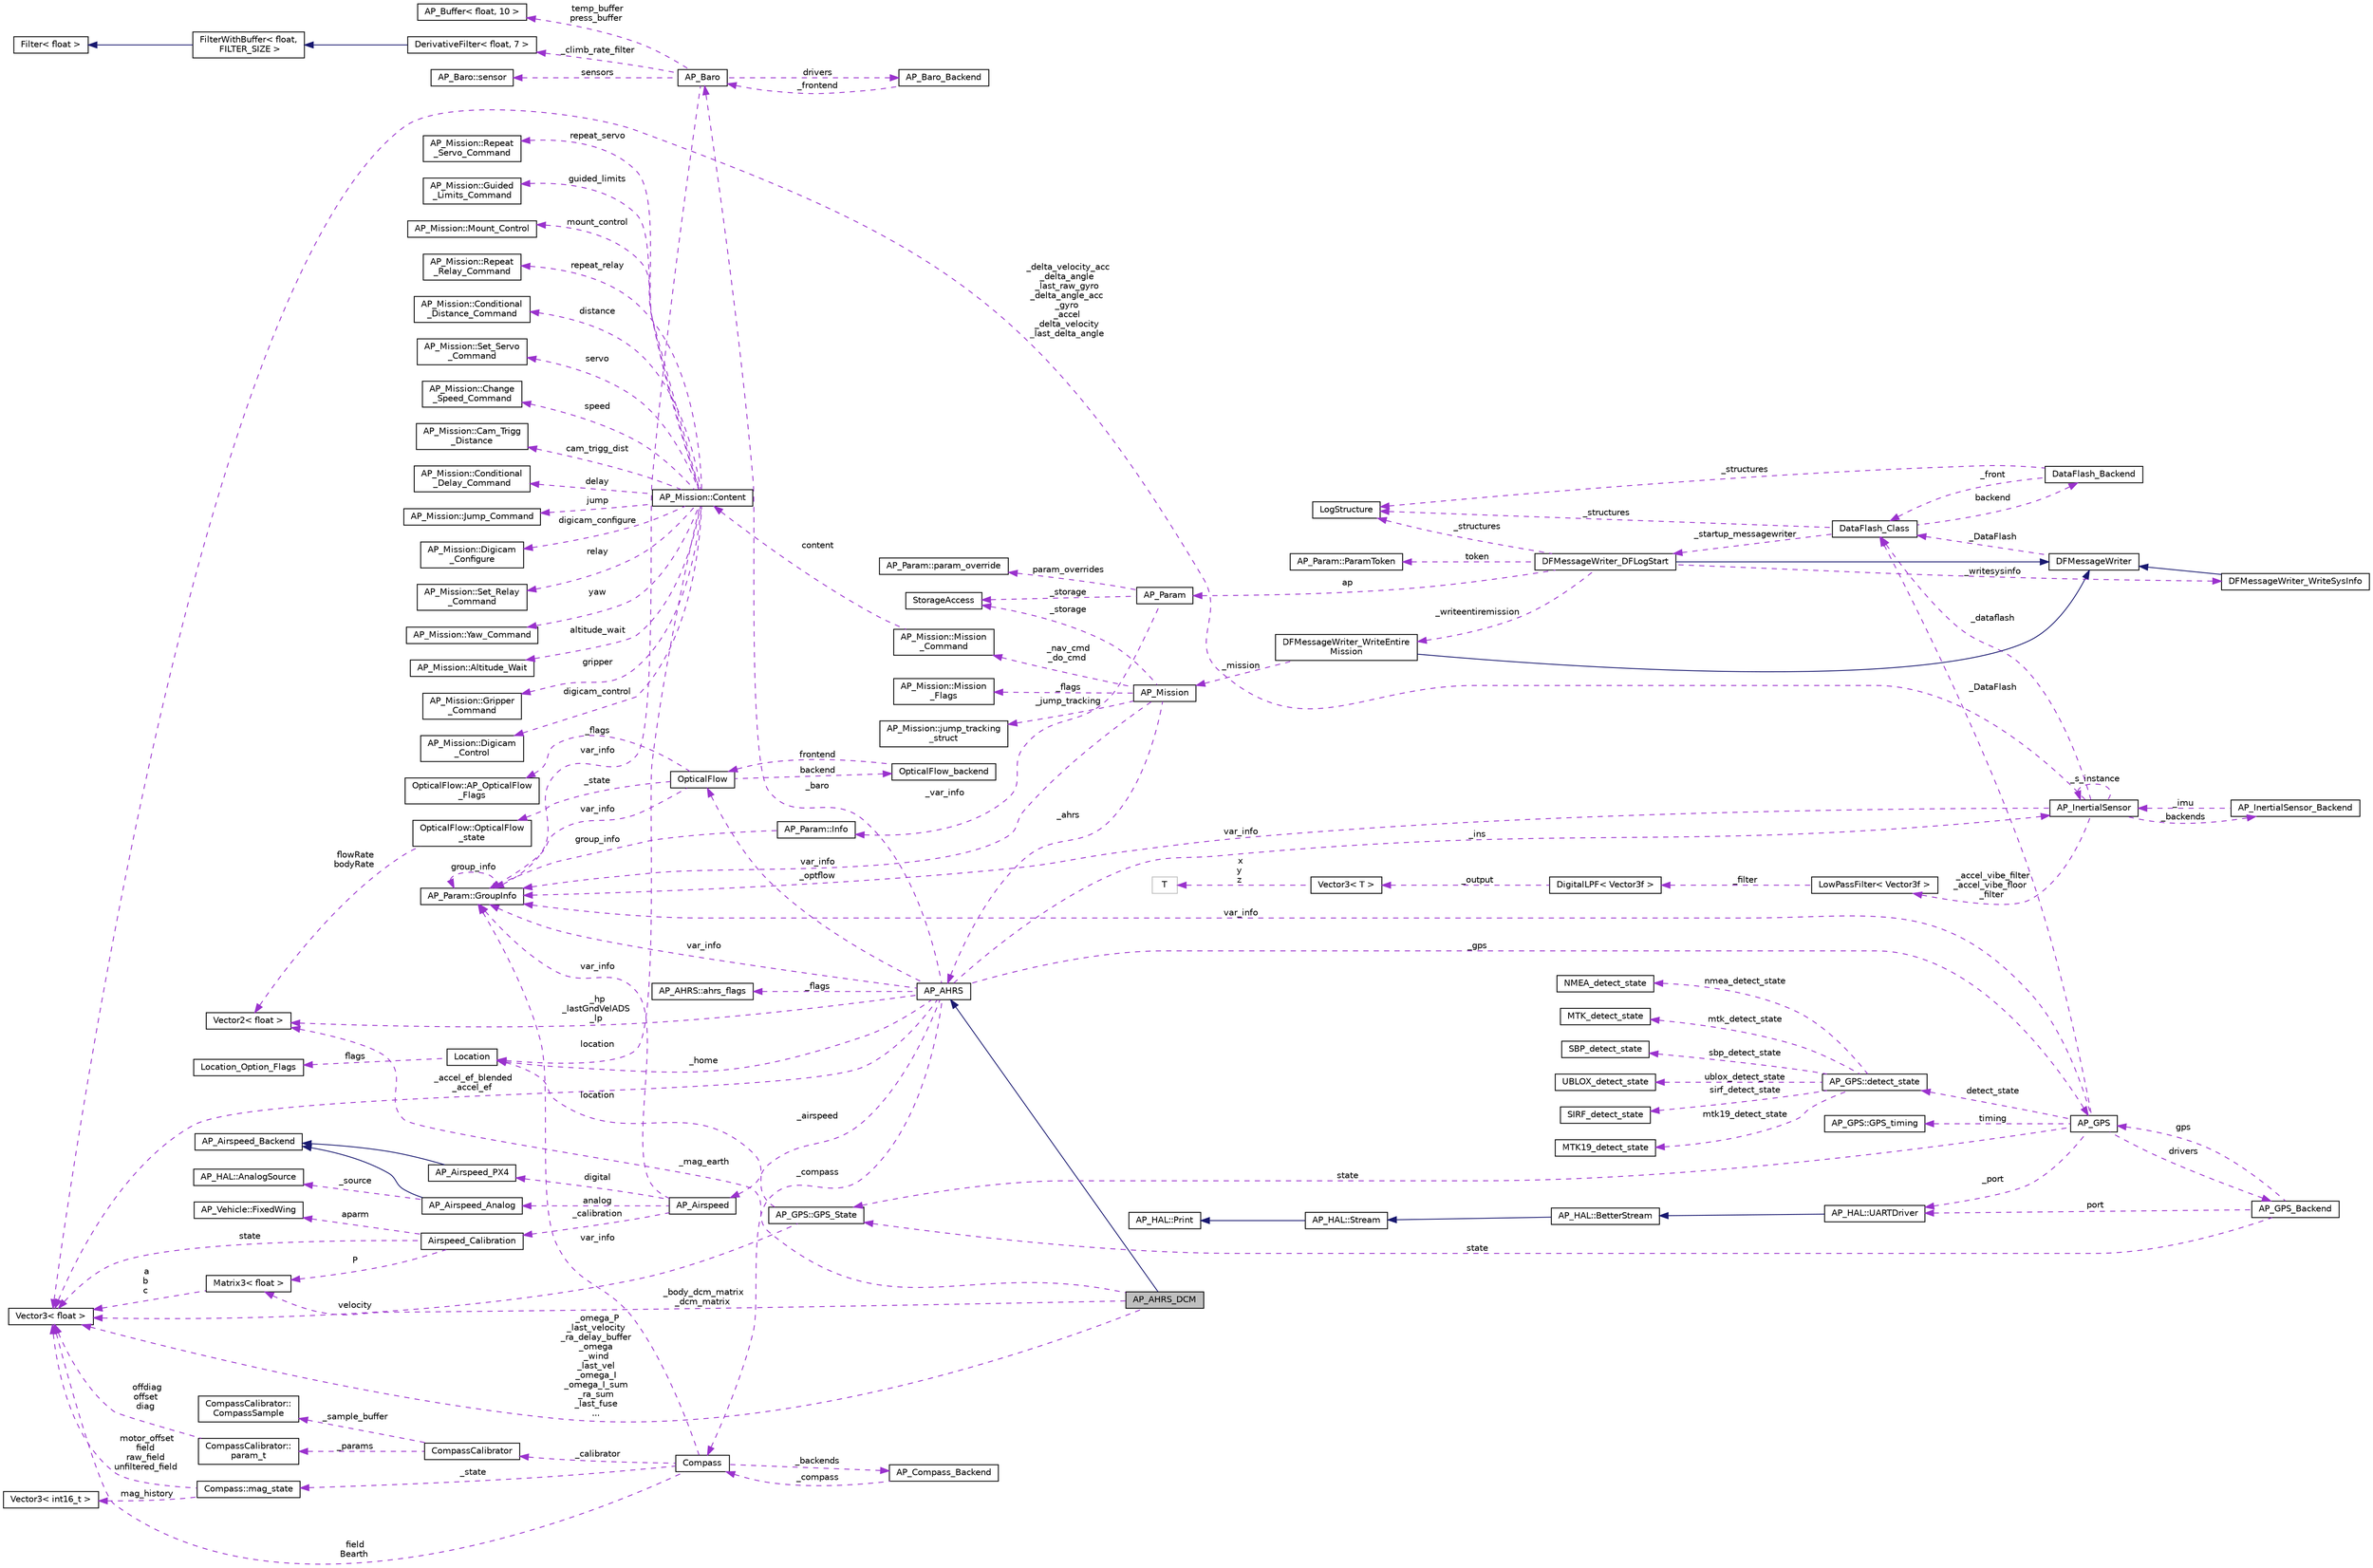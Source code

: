 digraph "AP_AHRS_DCM"
{
 // INTERACTIVE_SVG=YES
  edge [fontname="Helvetica",fontsize="10",labelfontname="Helvetica",labelfontsize="10"];
  node [fontname="Helvetica",fontsize="10",shape=record];
  rankdir="LR";
  Node1 [label="AP_AHRS_DCM",height=0.2,width=0.4,color="black", fillcolor="grey75", style="filled", fontcolor="black"];
  Node2 -> Node1 [dir="back",color="midnightblue",fontsize="10",style="solid",fontname="Helvetica"];
  Node2 [label="AP_AHRS",height=0.2,width=0.4,color="black", fillcolor="white", style="filled",URL="$classAP__AHRS.html"];
  Node3 -> Node2 [dir="back",color="darkorchid3",fontsize="10",style="dashed",label=" _flags" ,fontname="Helvetica"];
  Node3 [label="AP_AHRS::ahrs_flags",height=0.2,width=0.4,color="black", fillcolor="white", style="filled",URL="$structAP__AHRS_1_1ahrs__flags.html"];
  Node4 -> Node2 [dir="back",color="darkorchid3",fontsize="10",style="dashed",label=" _baro" ,fontname="Helvetica"];
  Node4 [label="AP_Baro",height=0.2,width=0.4,color="black", fillcolor="white", style="filled",URL="$classAP__Baro.html"];
  Node5 -> Node4 [dir="back",color="darkorchid3",fontsize="10",style="dashed",label=" sensors" ,fontname="Helvetica"];
  Node5 [label="AP_Baro::sensor",height=0.2,width=0.4,color="black", fillcolor="white", style="filled",URL="$structAP__Baro_1_1sensor.html"];
  Node6 -> Node4 [dir="back",color="darkorchid3",fontsize="10",style="dashed",label=" temp_buffer\npress_buffer" ,fontname="Helvetica"];
  Node6 [label="AP_Buffer\< float, 10 \>",height=0.2,width=0.4,color="black", fillcolor="white", style="filled",URL="$classAP__Buffer.html"];
  Node7 -> Node4 [dir="back",color="darkorchid3",fontsize="10",style="dashed",label=" _climb_rate_filter" ,fontname="Helvetica"];
  Node7 [label="DerivativeFilter\< float, 7 \>",height=0.2,width=0.4,color="black", fillcolor="white", style="filled",URL="$classDerivativeFilter.html"];
  Node8 -> Node7 [dir="back",color="midnightblue",fontsize="10",style="solid",fontname="Helvetica"];
  Node8 [label="FilterWithBuffer\< float,\l FILTER_SIZE \>",height=0.2,width=0.4,color="black", fillcolor="white", style="filled",URL="$classFilterWithBuffer.html"];
  Node9 -> Node8 [dir="back",color="midnightblue",fontsize="10",style="solid",fontname="Helvetica"];
  Node9 [label="Filter\< float \>",height=0.2,width=0.4,color="black", fillcolor="white", style="filled",URL="$classFilter.html"];
  Node10 -> Node4 [dir="back",color="darkorchid3",fontsize="10",style="dashed",label=" var_info" ,fontname="Helvetica"];
  Node10 [label="AP_Param::GroupInfo",height=0.2,width=0.4,color="black", fillcolor="white", style="filled",URL="$structAP__Param_1_1GroupInfo.html"];
  Node10 -> Node10 [dir="back",color="darkorchid3",fontsize="10",style="dashed",label=" group_info" ,fontname="Helvetica"];
  Node11 -> Node4 [dir="back",color="darkorchid3",fontsize="10",style="dashed",label=" drivers" ,fontname="Helvetica"];
  Node11 [label="AP_Baro_Backend",height=0.2,width=0.4,color="black", fillcolor="white", style="filled",URL="$classAP__Baro__Backend.html",tooltip="-*- tab-width: 4; Mode: C++; c-basic-offset: 4; indent-tabs-mode: nil -*- "];
  Node4 -> Node11 [dir="back",color="darkorchid3",fontsize="10",style="dashed",label=" _frontend" ,fontname="Helvetica"];
  Node12 -> Node2 [dir="back",color="darkorchid3",fontsize="10",style="dashed",label=" _optflow" ,fontname="Helvetica"];
  Node12 [label="OpticalFlow",height=0.2,width=0.4,color="black", fillcolor="white", style="filled",URL="$classOpticalFlow.html"];
  Node10 -> Node12 [dir="back",color="darkorchid3",fontsize="10",style="dashed",label=" var_info" ,fontname="Helvetica"];
  Node13 -> Node12 [dir="back",color="darkorchid3",fontsize="10",style="dashed",label=" _state" ,fontname="Helvetica"];
  Node13 [label="OpticalFlow::OpticalFlow\l_state",height=0.2,width=0.4,color="black", fillcolor="white", style="filled",URL="$structOpticalFlow_1_1OpticalFlow__state.html"];
  Node14 -> Node13 [dir="back",color="darkorchid3",fontsize="10",style="dashed",label=" flowRate\nbodyRate" ,fontname="Helvetica"];
  Node14 [label="Vector2\< float \>",height=0.2,width=0.4,color="black", fillcolor="white", style="filled",URL="$structVector2.html"];
  Node15 -> Node12 [dir="back",color="darkorchid3",fontsize="10",style="dashed",label=" backend" ,fontname="Helvetica"];
  Node15 [label="OpticalFlow_backend",height=0.2,width=0.4,color="black", fillcolor="white", style="filled",URL="$classOpticalFlow__backend.html"];
  Node12 -> Node15 [dir="back",color="darkorchid3",fontsize="10",style="dashed",label=" frontend" ,fontname="Helvetica"];
  Node16 -> Node12 [dir="back",color="darkorchid3",fontsize="10",style="dashed",label=" _flags" ,fontname="Helvetica"];
  Node16 [label="OpticalFlow::AP_OpticalFlow\l_Flags",height=0.2,width=0.4,color="black", fillcolor="white", style="filled",URL="$structOpticalFlow_1_1AP__OpticalFlow__Flags.html"];
  Node10 -> Node2 [dir="back",color="darkorchid3",fontsize="10",style="dashed",label=" var_info" ,fontname="Helvetica"];
  Node17 -> Node2 [dir="back",color="darkorchid3",fontsize="10",style="dashed",label=" _accel_ef_blended\n_accel_ef" ,fontname="Helvetica"];
  Node17 [label="Vector3\< float \>",height=0.2,width=0.4,color="black", fillcolor="white", style="filled",URL="$classVector3.html"];
  Node18 -> Node2 [dir="back",color="darkorchid3",fontsize="10",style="dashed",label=" _ins" ,fontname="Helvetica"];
  Node18 [label="AP_InertialSensor",height=0.2,width=0.4,color="black", fillcolor="white", style="filled",URL="$classAP__InertialSensor.html"];
  Node19 -> Node18 [dir="back",color="darkorchid3",fontsize="10",style="dashed",label=" _accel_vibe_filter\n_accel_vibe_floor\l_filter" ,fontname="Helvetica"];
  Node19 [label="LowPassFilter\< Vector3f \>",height=0.2,width=0.4,color="black", fillcolor="white", style="filled",URL="$classLowPassFilter.html"];
  Node20 -> Node19 [dir="back",color="darkorchid3",fontsize="10",style="dashed",label=" _filter" ,fontname="Helvetica"];
  Node20 [label="DigitalLPF\< Vector3f \>",height=0.2,width=0.4,color="black", fillcolor="white", style="filled",URL="$classDigitalLPF.html"];
  Node21 -> Node20 [dir="back",color="darkorchid3",fontsize="10",style="dashed",label=" _output" ,fontname="Helvetica"];
  Node21 [label="Vector3\< T \>",height=0.2,width=0.4,color="black", fillcolor="white", style="filled",URL="$classVector3.html"];
  Node22 -> Node21 [dir="back",color="darkorchid3",fontsize="10",style="dashed",label=" x\ny\nz" ,fontname="Helvetica"];
  Node22 [label="T",height=0.2,width=0.4,color="grey75", fillcolor="white", style="filled"];
  Node23 -> Node18 [dir="back",color="darkorchid3",fontsize="10",style="dashed",label=" _backends" ,fontname="Helvetica"];
  Node23 [label="AP_InertialSensor_Backend",height=0.2,width=0.4,color="black", fillcolor="white", style="filled",URL="$classAP__InertialSensor__Backend.html"];
  Node18 -> Node23 [dir="back",color="darkorchid3",fontsize="10",style="dashed",label=" _imu" ,fontname="Helvetica"];
  Node24 -> Node18 [dir="back",color="darkorchid3",fontsize="10",style="dashed",label=" _dataflash" ,fontname="Helvetica"];
  Node24 [label="DataFlash_Class",height=0.2,width=0.4,color="black", fillcolor="white", style="filled",URL="$classDataFlash__Class.html"];
  Node25 -> Node24 [dir="back",color="darkorchid3",fontsize="10",style="dashed",label=" _structures" ,fontname="Helvetica"];
  Node25 [label="LogStructure",height=0.2,width=0.4,color="black", fillcolor="white", style="filled",URL="$structLogStructure.html"];
  Node26 -> Node24 [dir="back",color="darkorchid3",fontsize="10",style="dashed",label=" backend" ,fontname="Helvetica"];
  Node26 [label="DataFlash_Backend",height=0.2,width=0.4,color="black", fillcolor="white", style="filled",URL="$classDataFlash__Backend.html"];
  Node25 -> Node26 [dir="back",color="darkorchid3",fontsize="10",style="dashed",label=" _structures" ,fontname="Helvetica"];
  Node24 -> Node26 [dir="back",color="darkorchid3",fontsize="10",style="dashed",label=" _front" ,fontname="Helvetica"];
  Node27 -> Node24 [dir="back",color="darkorchid3",fontsize="10",style="dashed",label=" _startup_messagewriter" ,fontname="Helvetica"];
  Node27 [label="DFMessageWriter_DFLogStart",height=0.2,width=0.4,color="black", fillcolor="white", style="filled",URL="$classDFMessageWriter__DFLogStart.html"];
  Node28 -> Node27 [dir="back",color="midnightblue",fontsize="10",style="solid",fontname="Helvetica"];
  Node28 [label="DFMessageWriter",height=0.2,width=0.4,color="black", fillcolor="white", style="filled",URL="$classDFMessageWriter.html"];
  Node24 -> Node28 [dir="back",color="darkorchid3",fontsize="10",style="dashed",label=" _DataFlash" ,fontname="Helvetica"];
  Node29 -> Node27 [dir="back",color="darkorchid3",fontsize="10",style="dashed",label=" _writeentiremission" ,fontname="Helvetica"];
  Node29 [label="DFMessageWriter_WriteEntire\lMission",height=0.2,width=0.4,color="black", fillcolor="white", style="filled",URL="$classDFMessageWriter__WriteEntireMission.html"];
  Node28 -> Node29 [dir="back",color="midnightblue",fontsize="10",style="solid",fontname="Helvetica"];
  Node30 -> Node29 [dir="back",color="darkorchid3",fontsize="10",style="dashed",label=" _mission" ,fontname="Helvetica"];
  Node30 [label="AP_Mission",height=0.2,width=0.4,color="black", fillcolor="white", style="filled",URL="$classAP__Mission.html",tooltip="Object managing Mission. "];
  Node31 -> Node30 [dir="back",color="darkorchid3",fontsize="10",style="dashed",label=" _storage" ,fontname="Helvetica"];
  Node31 [label="StorageAccess",height=0.2,width=0.4,color="black", fillcolor="white", style="filled",URL="$classStorageAccess.html"];
  Node32 -> Node30 [dir="back",color="darkorchid3",fontsize="10",style="dashed",label=" _nav_cmd\n_do_cmd" ,fontname="Helvetica"];
  Node32 [label="AP_Mission::Mission\l_Command",height=0.2,width=0.4,color="black", fillcolor="white", style="filled",URL="$structAP__Mission_1_1Mission__Command.html"];
  Node33 -> Node32 [dir="back",color="darkorchid3",fontsize="10",style="dashed",label=" content" ,fontname="Helvetica"];
  Node33 [label="AP_Mission::Content",height=0.2,width=0.4,color="black", fillcolor="white", style="filled",URL="$unionAP__Mission_1_1Content.html"];
  Node34 -> Node33 [dir="back",color="darkorchid3",fontsize="10",style="dashed",label=" guided_limits" ,fontname="Helvetica"];
  Node34 [label="AP_Mission::Guided\l_Limits_Command",height=0.2,width=0.4,color="black", fillcolor="white", style="filled",URL="$structAP__Mission_1_1Guided__Limits__Command.html"];
  Node35 -> Node33 [dir="back",color="darkorchid3",fontsize="10",style="dashed",label=" mount_control" ,fontname="Helvetica"];
  Node35 [label="AP_Mission::Mount_Control",height=0.2,width=0.4,color="black", fillcolor="white", style="filled",URL="$structAP__Mission_1_1Mount__Control.html"];
  Node36 -> Node33 [dir="back",color="darkorchid3",fontsize="10",style="dashed",label=" repeat_relay" ,fontname="Helvetica"];
  Node36 [label="AP_Mission::Repeat\l_Relay_Command",height=0.2,width=0.4,color="black", fillcolor="white", style="filled",URL="$structAP__Mission_1_1Repeat__Relay__Command.html"];
  Node37 -> Node33 [dir="back",color="darkorchid3",fontsize="10",style="dashed",label=" distance" ,fontname="Helvetica"];
  Node37 [label="AP_Mission::Conditional\l_Distance_Command",height=0.2,width=0.4,color="black", fillcolor="white", style="filled",URL="$structAP__Mission_1_1Conditional__Distance__Command.html"];
  Node38 -> Node33 [dir="back",color="darkorchid3",fontsize="10",style="dashed",label=" servo" ,fontname="Helvetica"];
  Node38 [label="AP_Mission::Set_Servo\l_Command",height=0.2,width=0.4,color="black", fillcolor="white", style="filled",URL="$structAP__Mission_1_1Set__Servo__Command.html"];
  Node39 -> Node33 [dir="back",color="darkorchid3",fontsize="10",style="dashed",label=" speed" ,fontname="Helvetica"];
  Node39 [label="AP_Mission::Change\l_Speed_Command",height=0.2,width=0.4,color="black", fillcolor="white", style="filled",URL="$structAP__Mission_1_1Change__Speed__Command.html"];
  Node40 -> Node33 [dir="back",color="darkorchid3",fontsize="10",style="dashed",label=" cam_trigg_dist" ,fontname="Helvetica"];
  Node40 [label="AP_Mission::Cam_Trigg\l_Distance",height=0.2,width=0.4,color="black", fillcolor="white", style="filled",URL="$structAP__Mission_1_1Cam__Trigg__Distance.html"];
  Node41 -> Node33 [dir="back",color="darkorchid3",fontsize="10",style="dashed",label=" delay" ,fontname="Helvetica"];
  Node41 [label="AP_Mission::Conditional\l_Delay_Command",height=0.2,width=0.4,color="black", fillcolor="white", style="filled",URL="$structAP__Mission_1_1Conditional__Delay__Command.html"];
  Node42 -> Node33 [dir="back",color="darkorchid3",fontsize="10",style="dashed",label=" jump" ,fontname="Helvetica"];
  Node42 [label="AP_Mission::Jump_Command",height=0.2,width=0.4,color="black", fillcolor="white", style="filled",URL="$structAP__Mission_1_1Jump__Command.html"];
  Node43 -> Node33 [dir="back",color="darkorchid3",fontsize="10",style="dashed",label=" location" ,fontname="Helvetica"];
  Node43 [label="Location",height=0.2,width=0.4,color="black", fillcolor="white", style="filled",URL="$structLocation.html"];
  Node44 -> Node43 [dir="back",color="darkorchid3",fontsize="10",style="dashed",label=" flags" ,fontname="Helvetica"];
  Node44 [label="Location_Option_Flags",height=0.2,width=0.4,color="black", fillcolor="white", style="filled",URL="$structLocation__Option__Flags.html"];
  Node45 -> Node33 [dir="back",color="darkorchid3",fontsize="10",style="dashed",label=" digicam_configure" ,fontname="Helvetica"];
  Node45 [label="AP_Mission::Digicam\l_Configure",height=0.2,width=0.4,color="black", fillcolor="white", style="filled",URL="$structAP__Mission_1_1Digicam__Configure.html"];
  Node46 -> Node33 [dir="back",color="darkorchid3",fontsize="10",style="dashed",label=" relay" ,fontname="Helvetica"];
  Node46 [label="AP_Mission::Set_Relay\l_Command",height=0.2,width=0.4,color="black", fillcolor="white", style="filled",URL="$structAP__Mission_1_1Set__Relay__Command.html"];
  Node47 -> Node33 [dir="back",color="darkorchid3",fontsize="10",style="dashed",label=" yaw" ,fontname="Helvetica"];
  Node47 [label="AP_Mission::Yaw_Command",height=0.2,width=0.4,color="black", fillcolor="white", style="filled",URL="$structAP__Mission_1_1Yaw__Command.html"];
  Node48 -> Node33 [dir="back",color="darkorchid3",fontsize="10",style="dashed",label=" altitude_wait" ,fontname="Helvetica"];
  Node48 [label="AP_Mission::Altitude_Wait",height=0.2,width=0.4,color="black", fillcolor="white", style="filled",URL="$structAP__Mission_1_1Altitude__Wait.html"];
  Node49 -> Node33 [dir="back",color="darkorchid3",fontsize="10",style="dashed",label=" gripper" ,fontname="Helvetica"];
  Node49 [label="AP_Mission::Gripper\l_Command",height=0.2,width=0.4,color="black", fillcolor="white", style="filled",URL="$structAP__Mission_1_1Gripper__Command.html"];
  Node50 -> Node33 [dir="back",color="darkorchid3",fontsize="10",style="dashed",label=" digicam_control" ,fontname="Helvetica"];
  Node50 [label="AP_Mission::Digicam\l_Control",height=0.2,width=0.4,color="black", fillcolor="white", style="filled",URL="$structAP__Mission_1_1Digicam__Control.html"];
  Node51 -> Node33 [dir="back",color="darkorchid3",fontsize="10",style="dashed",label=" repeat_servo" ,fontname="Helvetica"];
  Node51 [label="AP_Mission::Repeat\l_Servo_Command",height=0.2,width=0.4,color="black", fillcolor="white", style="filled",URL="$structAP__Mission_1_1Repeat__Servo__Command.html"];
  Node10 -> Node30 [dir="back",color="darkorchid3",fontsize="10",style="dashed",label=" var_info" ,fontname="Helvetica"];
  Node52 -> Node30 [dir="back",color="darkorchid3",fontsize="10",style="dashed",label=" _flags" ,fontname="Helvetica"];
  Node52 [label="AP_Mission::Mission\l_Flags",height=0.2,width=0.4,color="black", fillcolor="white", style="filled",URL="$structAP__Mission_1_1Mission__Flags.html"];
  Node2 -> Node30 [dir="back",color="darkorchid3",fontsize="10",style="dashed",label=" _ahrs" ,fontname="Helvetica"];
  Node53 -> Node30 [dir="back",color="darkorchid3",fontsize="10",style="dashed",label=" _jump_tracking" ,fontname="Helvetica"];
  Node53 [label="AP_Mission::jump_tracking\l_struct",height=0.2,width=0.4,color="black", fillcolor="white", style="filled",URL="$structAP__Mission_1_1jump__tracking__struct.html"];
  Node54 -> Node27 [dir="back",color="darkorchid3",fontsize="10",style="dashed",label=" _writesysinfo" ,fontname="Helvetica"];
  Node54 [label="DFMessageWriter_WriteSysInfo",height=0.2,width=0.4,color="black", fillcolor="white", style="filled",URL="$classDFMessageWriter__WriteSysInfo.html"];
  Node28 -> Node54 [dir="back",color="midnightblue",fontsize="10",style="solid",fontname="Helvetica"];
  Node55 -> Node27 [dir="back",color="darkorchid3",fontsize="10",style="dashed",label=" token" ,fontname="Helvetica"];
  Node55 [label="AP_Param::ParamToken",height=0.2,width=0.4,color="black", fillcolor="white", style="filled",URL="$structAP__Param_1_1ParamToken.html"];
  Node25 -> Node27 [dir="back",color="darkorchid3",fontsize="10",style="dashed",label=" _structures" ,fontname="Helvetica"];
  Node56 -> Node27 [dir="back",color="darkorchid3",fontsize="10",style="dashed",label=" ap" ,fontname="Helvetica"];
  Node56 [label="AP_Param",height=0.2,width=0.4,color="black", fillcolor="white", style="filled",URL="$classAP__Param.html"];
  Node31 -> Node56 [dir="back",color="darkorchid3",fontsize="10",style="dashed",label=" _storage" ,fontname="Helvetica"];
  Node57 -> Node56 [dir="back",color="darkorchid3",fontsize="10",style="dashed",label=" _var_info" ,fontname="Helvetica"];
  Node57 [label="AP_Param::Info",height=0.2,width=0.4,color="black", fillcolor="white", style="filled",URL="$structAP__Param_1_1Info.html"];
  Node10 -> Node57 [dir="back",color="darkorchid3",fontsize="10",style="dashed",label=" group_info" ,fontname="Helvetica"];
  Node58 -> Node56 [dir="back",color="darkorchid3",fontsize="10",style="dashed",label=" param_overrides" ,fontname="Helvetica"];
  Node58 [label="AP_Param::param_override",height=0.2,width=0.4,color="black", fillcolor="white", style="filled",URL="$structAP__Param_1_1param__override.html"];
  Node10 -> Node18 [dir="back",color="darkorchid3",fontsize="10",style="dashed",label=" var_info" ,fontname="Helvetica"];
  Node18 -> Node18 [dir="back",color="darkorchid3",fontsize="10",style="dashed",label=" _s_instance" ,fontname="Helvetica"];
  Node17 -> Node18 [dir="back",color="darkorchid3",fontsize="10",style="dashed",label=" _delta_velocity_acc\n_delta_angle\n_last_raw_gyro\n_delta_angle_acc\n_gyro\n_accel\n_delta_velocity\n_last_delta_angle" ,fontname="Helvetica"];
  Node59 -> Node2 [dir="back",color="darkorchid3",fontsize="10",style="dashed",label=" _airspeed" ,fontname="Helvetica"];
  Node59 [label="AP_Airspeed",height=0.2,width=0.4,color="black", fillcolor="white", style="filled",URL="$classAP__Airspeed.html"];
  Node60 -> Node59 [dir="back",color="darkorchid3",fontsize="10",style="dashed",label=" analog" ,fontname="Helvetica"];
  Node60 [label="AP_Airspeed_Analog",height=0.2,width=0.4,color="black", fillcolor="white", style="filled",URL="$classAP__Airspeed__Analog.html",tooltip="-*- tab-width: 4; Mode: C++; c-basic-offset: 4; indent-tabs-mode: nil -*- "];
  Node61 -> Node60 [dir="back",color="midnightblue",fontsize="10",style="solid",fontname="Helvetica"];
  Node61 [label="AP_Airspeed_Backend",height=0.2,width=0.4,color="black", fillcolor="white", style="filled",URL="$classAP__Airspeed__Backend.html",tooltip="-*- tab-width: 4; Mode: C++; c-basic-offset: 4; indent-tabs-mode: nil -*- "];
  Node62 -> Node60 [dir="back",color="darkorchid3",fontsize="10",style="dashed",label=" _source" ,fontname="Helvetica"];
  Node62 [label="AP_HAL::AnalogSource",height=0.2,width=0.4,color="black", fillcolor="white", style="filled",URL="$classAP__HAL_1_1AnalogSource.html"];
  Node10 -> Node59 [dir="back",color="darkorchid3",fontsize="10",style="dashed",label=" var_info" ,fontname="Helvetica"];
  Node63 -> Node59 [dir="back",color="darkorchid3",fontsize="10",style="dashed",label=" digital" ,fontname="Helvetica"];
  Node63 [label="AP_Airspeed_PX4",height=0.2,width=0.4,color="black", fillcolor="white", style="filled",URL="$classAP__Airspeed__PX4.html",tooltip="-*- tab-width: 4; Mode: C++; c-basic-offset: 4; indent-tabs-mode: nil -*- "];
  Node61 -> Node63 [dir="back",color="midnightblue",fontsize="10",style="solid",fontname="Helvetica"];
  Node64 -> Node59 [dir="back",color="darkorchid3",fontsize="10",style="dashed",label=" _calibration" ,fontname="Helvetica"];
  Node64 [label="Airspeed_Calibration",height=0.2,width=0.4,color="black", fillcolor="white", style="filled",URL="$classAirspeed__Calibration.html",tooltip="-*- tab-width: 4; Mode: C++; c-basic-offset: 4; indent-tabs-mode: nil -*- "];
  Node65 -> Node64 [dir="back",color="darkorchid3",fontsize="10",style="dashed",label=" P" ,fontname="Helvetica"];
  Node65 [label="Matrix3\< float \>",height=0.2,width=0.4,color="black", fillcolor="white", style="filled",URL="$classMatrix3.html"];
  Node17 -> Node65 [dir="back",color="darkorchid3",fontsize="10",style="dashed",label=" a\nb\nc" ,fontname="Helvetica"];
  Node17 -> Node64 [dir="back",color="darkorchid3",fontsize="10",style="dashed",label=" state" ,fontname="Helvetica"];
  Node66 -> Node64 [dir="back",color="darkorchid3",fontsize="10",style="dashed",label=" aparm" ,fontname="Helvetica"];
  Node66 [label="AP_Vehicle::FixedWing",height=0.2,width=0.4,color="black", fillcolor="white", style="filled",URL="$structAP__Vehicle_1_1FixedWing.html"];
  Node14 -> Node2 [dir="back",color="darkorchid3",fontsize="10",style="dashed",label=" _hp\n_lastGndVelADS\n_lp" ,fontname="Helvetica"];
  Node67 -> Node2 [dir="back",color="darkorchid3",fontsize="10",style="dashed",label=" _gps" ,fontname="Helvetica"];
  Node67 [label="AP_GPS",height=0.2,width=0.4,color="black", fillcolor="white", style="filled",URL="$classAP__GPS.html"];
  Node68 -> Node67 [dir="back",color="darkorchid3",fontsize="10",style="dashed",label=" detect_state" ,fontname="Helvetica"];
  Node68 [label="AP_GPS::detect_state",height=0.2,width=0.4,color="black", fillcolor="white", style="filled",URL="$structAP__GPS_1_1detect__state.html"];
  Node69 -> Node68 [dir="back",color="darkorchid3",fontsize="10",style="dashed",label=" sbp_detect_state" ,fontname="Helvetica"];
  Node69 [label="SBP_detect_state",height=0.2,width=0.4,color="black", fillcolor="white", style="filled",URL="$structSBP__detect__state.html"];
  Node70 -> Node68 [dir="back",color="darkorchid3",fontsize="10",style="dashed",label=" ublox_detect_state" ,fontname="Helvetica"];
  Node70 [label="UBLOX_detect_state",height=0.2,width=0.4,color="black", fillcolor="white", style="filled",URL="$structUBLOX__detect__state.html"];
  Node71 -> Node68 [dir="back",color="darkorchid3",fontsize="10",style="dashed",label=" sirf_detect_state" ,fontname="Helvetica"];
  Node71 [label="SIRF_detect_state",height=0.2,width=0.4,color="black", fillcolor="white", style="filled",URL="$structSIRF__detect__state.html"];
  Node72 -> Node68 [dir="back",color="darkorchid3",fontsize="10",style="dashed",label=" mtk19_detect_state" ,fontname="Helvetica"];
  Node72 [label="MTK19_detect_state",height=0.2,width=0.4,color="black", fillcolor="white", style="filled",URL="$structMTK19__detect__state.html"];
  Node73 -> Node68 [dir="back",color="darkorchid3",fontsize="10",style="dashed",label=" nmea_detect_state" ,fontname="Helvetica"];
  Node73 [label="NMEA_detect_state",height=0.2,width=0.4,color="black", fillcolor="white", style="filled",URL="$structNMEA__detect__state.html"];
  Node74 -> Node68 [dir="back",color="darkorchid3",fontsize="10",style="dashed",label=" mtk_detect_state" ,fontname="Helvetica"];
  Node74 [label="MTK_detect_state",height=0.2,width=0.4,color="black", fillcolor="white", style="filled",URL="$structMTK__detect__state.html"];
  Node75 -> Node67 [dir="back",color="darkorchid3",fontsize="10",style="dashed",label=" timing" ,fontname="Helvetica"];
  Node75 [label="AP_GPS::GPS_timing",height=0.2,width=0.4,color="black", fillcolor="white", style="filled",URL="$structAP__GPS_1_1GPS__timing.html"];
  Node76 -> Node67 [dir="back",color="darkorchid3",fontsize="10",style="dashed",label=" drivers" ,fontname="Helvetica"];
  Node76 [label="AP_GPS_Backend",height=0.2,width=0.4,color="black", fillcolor="white", style="filled",URL="$classAP__GPS__Backend.html"];
  Node77 -> Node76 [dir="back",color="darkorchid3",fontsize="10",style="dashed",label=" port" ,fontname="Helvetica"];
  Node77 [label="AP_HAL::UARTDriver",height=0.2,width=0.4,color="black", fillcolor="white", style="filled",URL="$classAP__HAL_1_1UARTDriver.html"];
  Node78 -> Node77 [dir="back",color="midnightblue",fontsize="10",style="solid",fontname="Helvetica"];
  Node78 [label="AP_HAL::BetterStream",height=0.2,width=0.4,color="black", fillcolor="white", style="filled",URL="$classAP__HAL_1_1BetterStream.html"];
  Node79 -> Node78 [dir="back",color="midnightblue",fontsize="10",style="solid",fontname="Helvetica"];
  Node79 [label="AP_HAL::Stream",height=0.2,width=0.4,color="black", fillcolor="white", style="filled",URL="$classAP__HAL_1_1Stream.html"];
  Node80 -> Node79 [dir="back",color="midnightblue",fontsize="10",style="solid",fontname="Helvetica"];
  Node80 [label="AP_HAL::Print",height=0.2,width=0.4,color="black", fillcolor="white", style="filled",URL="$classAP__HAL_1_1Print.html"];
  Node67 -> Node76 [dir="back",color="darkorchid3",fontsize="10",style="dashed",label=" gps" ,fontname="Helvetica"];
  Node81 -> Node76 [dir="back",color="darkorchid3",fontsize="10",style="dashed",label=" state" ,fontname="Helvetica"];
  Node81 [label="AP_GPS::GPS_State",height=0.2,width=0.4,color="black", fillcolor="white", style="filled",URL="$structAP__GPS_1_1GPS__State.html"];
  Node17 -> Node81 [dir="back",color="darkorchid3",fontsize="10",style="dashed",label=" velocity" ,fontname="Helvetica"];
  Node43 -> Node81 [dir="back",color="darkorchid3",fontsize="10",style="dashed",label=" location" ,fontname="Helvetica"];
  Node24 -> Node67 [dir="back",color="darkorchid3",fontsize="10",style="dashed",label=" _DataFlash" ,fontname="Helvetica"];
  Node77 -> Node67 [dir="back",color="darkorchid3",fontsize="10",style="dashed",label=" _port" ,fontname="Helvetica"];
  Node10 -> Node67 [dir="back",color="darkorchid3",fontsize="10",style="dashed",label=" var_info" ,fontname="Helvetica"];
  Node81 -> Node67 [dir="back",color="darkorchid3",fontsize="10",style="dashed",label=" state" ,fontname="Helvetica"];
  Node43 -> Node2 [dir="back",color="darkorchid3",fontsize="10",style="dashed",label=" _home" ,fontname="Helvetica"];
  Node82 -> Node2 [dir="back",color="darkorchid3",fontsize="10",style="dashed",label=" _compass" ,fontname="Helvetica"];
  Node82 [label="Compass",height=0.2,width=0.4,color="black", fillcolor="white", style="filled",URL="$classCompass.html"];
  Node10 -> Node82 [dir="back",color="darkorchid3",fontsize="10",style="dashed",label=" var_info" ,fontname="Helvetica"];
  Node17 -> Node82 [dir="back",color="darkorchid3",fontsize="10",style="dashed",label=" field\nBearth" ,fontname="Helvetica"];
  Node83 -> Node82 [dir="back",color="darkorchid3",fontsize="10",style="dashed",label=" _calibrator" ,fontname="Helvetica"];
  Node83 [label="CompassCalibrator",height=0.2,width=0.4,color="black", fillcolor="white", style="filled",URL="$classCompassCalibrator.html"];
  Node84 -> Node83 [dir="back",color="darkorchid3",fontsize="10",style="dashed",label=" _params" ,fontname="Helvetica"];
  Node84 [label="CompassCalibrator::\lparam_t",height=0.2,width=0.4,color="black", fillcolor="white", style="filled",URL="$classCompassCalibrator_1_1param__t.html"];
  Node17 -> Node84 [dir="back",color="darkorchid3",fontsize="10",style="dashed",label=" offdiag\noffset\ndiag" ,fontname="Helvetica"];
  Node85 -> Node83 [dir="back",color="darkorchid3",fontsize="10",style="dashed",label=" _sample_buffer" ,fontname="Helvetica"];
  Node85 [label="CompassCalibrator::\lCompassSample",height=0.2,width=0.4,color="black", fillcolor="white", style="filled",URL="$classCompassCalibrator_1_1CompassSample.html"];
  Node86 -> Node82 [dir="back",color="darkorchid3",fontsize="10",style="dashed",label=" _backends" ,fontname="Helvetica"];
  Node86 [label="AP_Compass_Backend",height=0.2,width=0.4,color="black", fillcolor="white", style="filled",URL="$classAP__Compass__Backend.html"];
  Node82 -> Node86 [dir="back",color="darkorchid3",fontsize="10",style="dashed",label=" _compass" ,fontname="Helvetica"];
  Node87 -> Node82 [dir="back",color="darkorchid3",fontsize="10",style="dashed",label=" _state" ,fontname="Helvetica"];
  Node87 [label="Compass::mag_state",height=0.2,width=0.4,color="black", fillcolor="white", style="filled",URL="$structCompass_1_1mag__state.html"];
  Node17 -> Node87 [dir="back",color="darkorchid3",fontsize="10",style="dashed",label=" motor_offset\nfield\nraw_field\nunfiltered_field" ,fontname="Helvetica"];
  Node88 -> Node87 [dir="back",color="darkorchid3",fontsize="10",style="dashed",label=" mag_history" ,fontname="Helvetica"];
  Node88 [label="Vector3\< int16_t \>",height=0.2,width=0.4,color="black", fillcolor="white", style="filled",URL="$classVector3.html"];
  Node65 -> Node1 [dir="back",color="darkorchid3",fontsize="10",style="dashed",label=" _body_dcm_matrix\n_dcm_matrix" ,fontname="Helvetica"];
  Node17 -> Node1 [dir="back",color="darkorchid3",fontsize="10",style="dashed",label=" _omega_P\n_last_velocity\n_ra_delay_buffer\n_omega\n_wind\n_last_vel\n_omega_I\n_omega_I_sum\n_ra_sum\n_last_fuse\n..." ,fontname="Helvetica"];
  Node14 -> Node1 [dir="back",color="darkorchid3",fontsize="10",style="dashed",label=" _mag_earth" ,fontname="Helvetica"];
}
